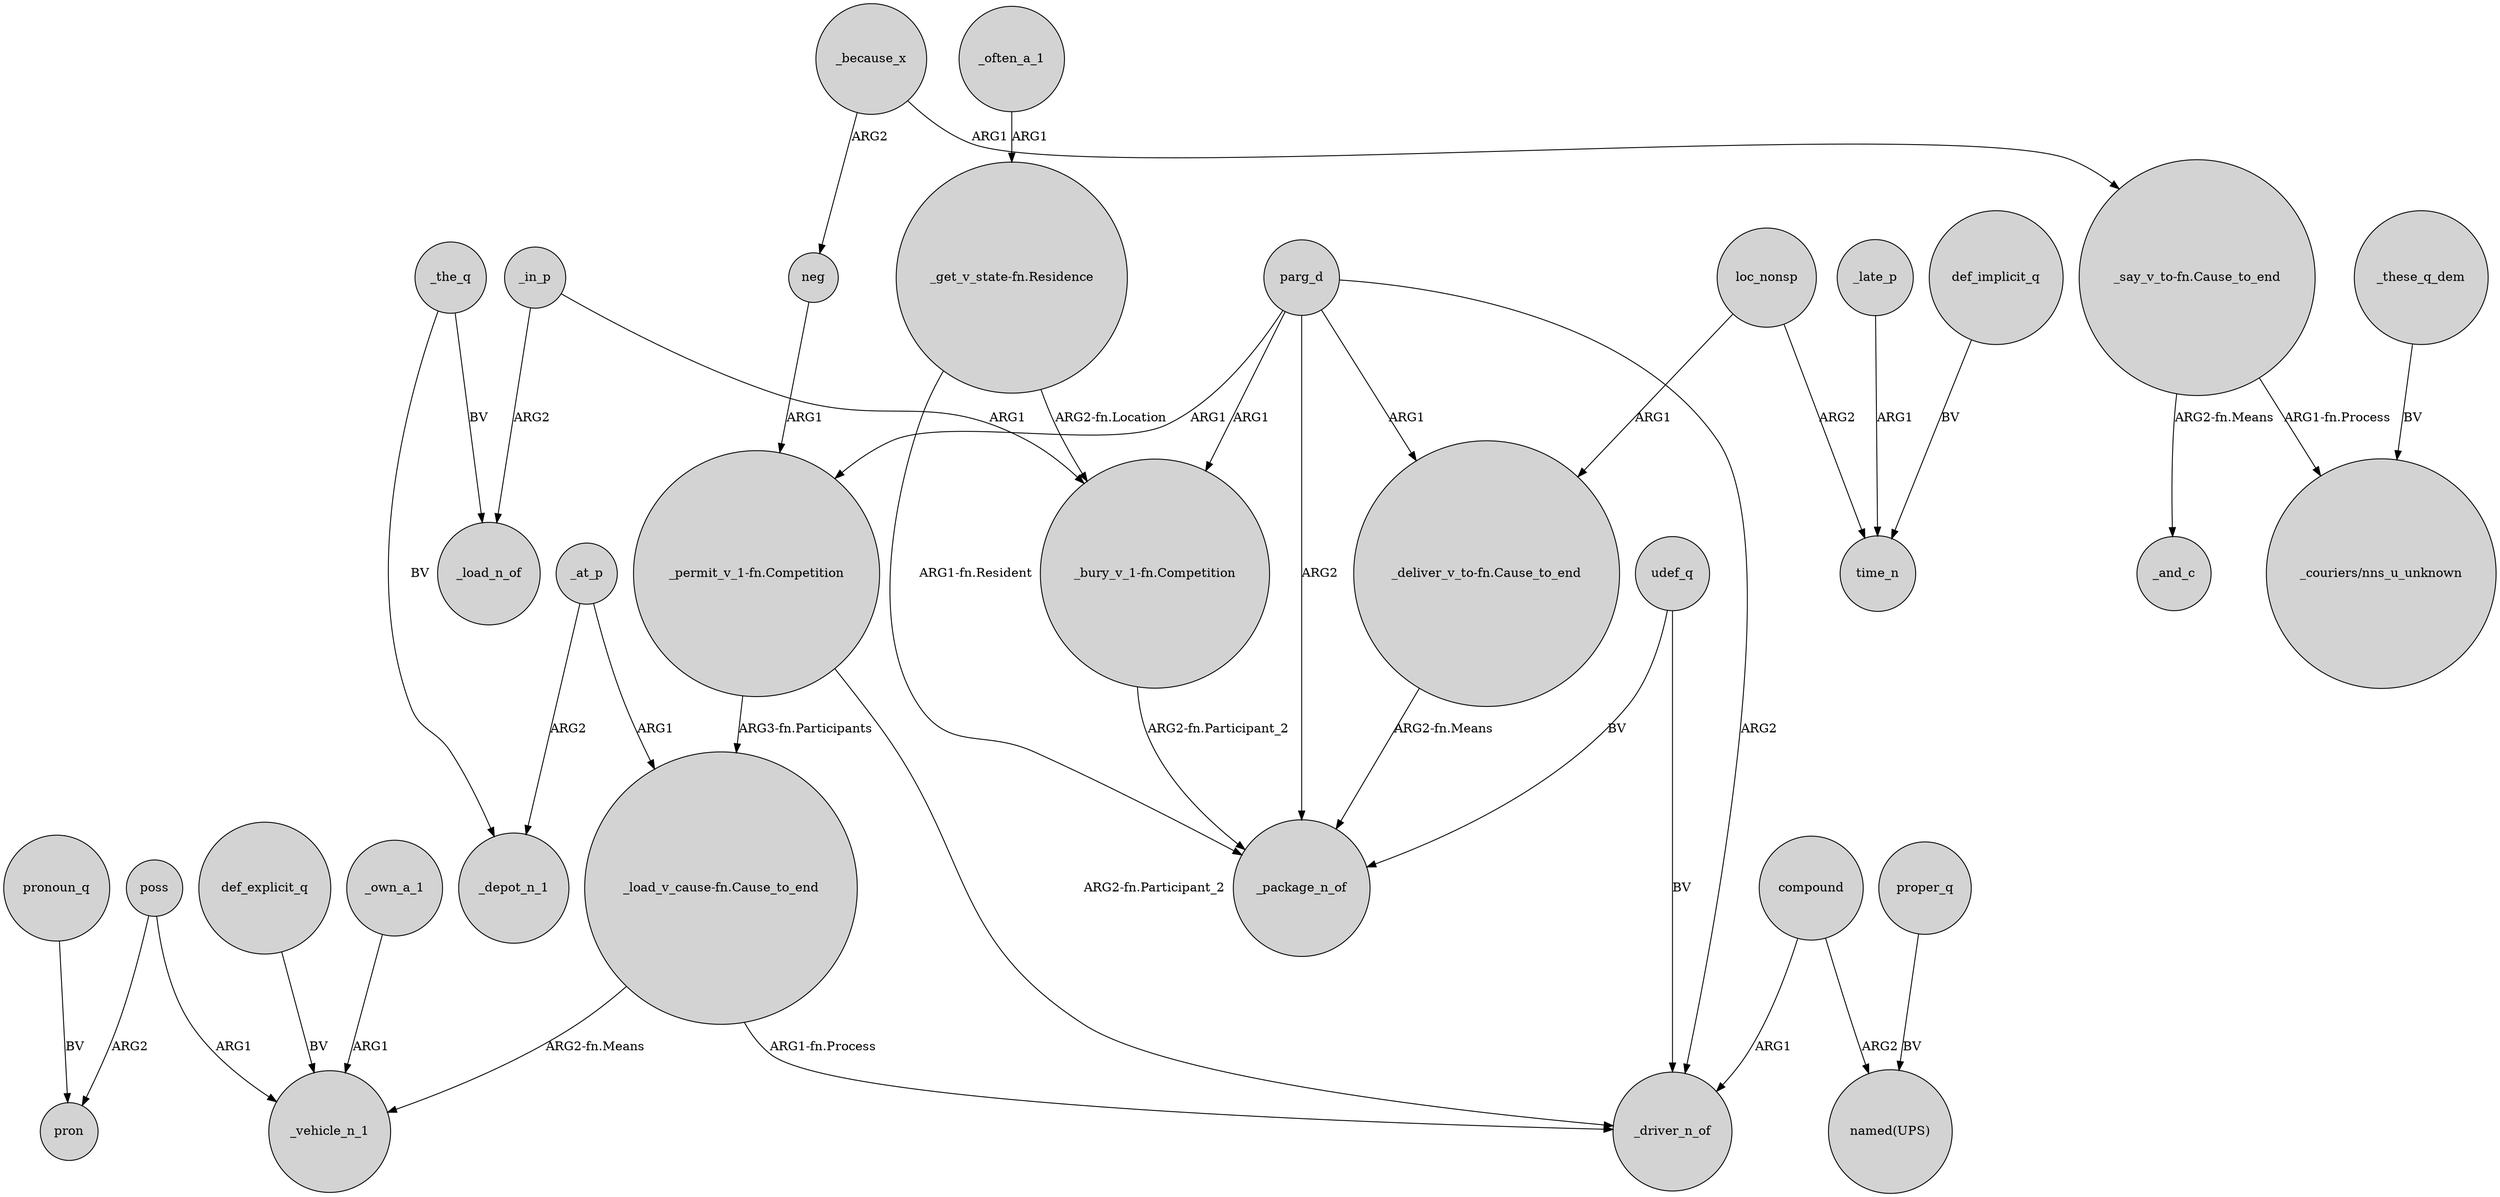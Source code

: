 digraph {
	node [shape=circle style=filled]
	"_permit_v_1-fn.Competition" -> _driver_n_of [label="ARG2-fn.Participant_2"]
	_own_a_1 -> _vehicle_n_1 [label=ARG1]
	"_load_v_cause-fn.Cause_to_end" -> _vehicle_n_1 [label="ARG2-fn.Means"]
	"_say_v_to-fn.Cause_to_end" -> _and_c [label="ARG2-fn.Means"]
	compound -> _driver_n_of [label=ARG1]
	parg_d -> _driver_n_of [label=ARG2]
	_at_p -> "_load_v_cause-fn.Cause_to_end" [label=ARG1]
	poss -> _vehicle_n_1 [label=ARG1]
	udef_q -> _package_n_of [label=BV]
	_these_q_dem -> "_couriers/nns_u_unknown" [label=BV]
	"_permit_v_1-fn.Competition" -> "_load_v_cause-fn.Cause_to_end" [label="ARG3-fn.Participants"]
	_in_p -> _load_n_of [label=ARG2]
	_because_x -> "_say_v_to-fn.Cause_to_end" [label=ARG1]
	def_explicit_q -> _vehicle_n_1 [label=BV]
	_often_a_1 -> "_get_v_state-fn.Residence" [label=ARG1]
	"_say_v_to-fn.Cause_to_end" -> "_couriers/nns_u_unknown" [label="ARG1-fn.Process"]
	parg_d -> _package_n_of [label=ARG2]
	"_deliver_v_to-fn.Cause_to_end" -> _package_n_of [label="ARG2-fn.Means"]
	parg_d -> "_deliver_v_to-fn.Cause_to_end" [label=ARG1]
	udef_q -> _driver_n_of [label=BV]
	pronoun_q -> pron [label=BV]
	poss -> pron [label=ARG2]
	_the_q -> _load_n_of [label=BV]
	neg -> "_permit_v_1-fn.Competition" [label=ARG1]
	proper_q -> "named(UPS)" [label=BV]
	"_bury_v_1-fn.Competition" -> _package_n_of [label="ARG2-fn.Participant_2"]
	_at_p -> _depot_n_1 [label=ARG2]
	parg_d -> "_bury_v_1-fn.Competition" [label=ARG1]
	_late_p -> time_n [label=ARG1]
	loc_nonsp -> "_deliver_v_to-fn.Cause_to_end" [label=ARG1]
	_the_q -> _depot_n_1 [label=BV]
	"_get_v_state-fn.Residence" -> _package_n_of [label="ARG1-fn.Resident"]
	parg_d -> "_permit_v_1-fn.Competition" [label=ARG1]
	compound -> "named(UPS)" [label=ARG2]
	loc_nonsp -> time_n [label=ARG2]
	"_get_v_state-fn.Residence" -> "_bury_v_1-fn.Competition" [label="ARG2-fn.Location"]
	_in_p -> "_bury_v_1-fn.Competition" [label=ARG1]
	"_load_v_cause-fn.Cause_to_end" -> _driver_n_of [label="ARG1-fn.Process"]
	def_implicit_q -> time_n [label=BV]
	_because_x -> neg [label=ARG2]
}
